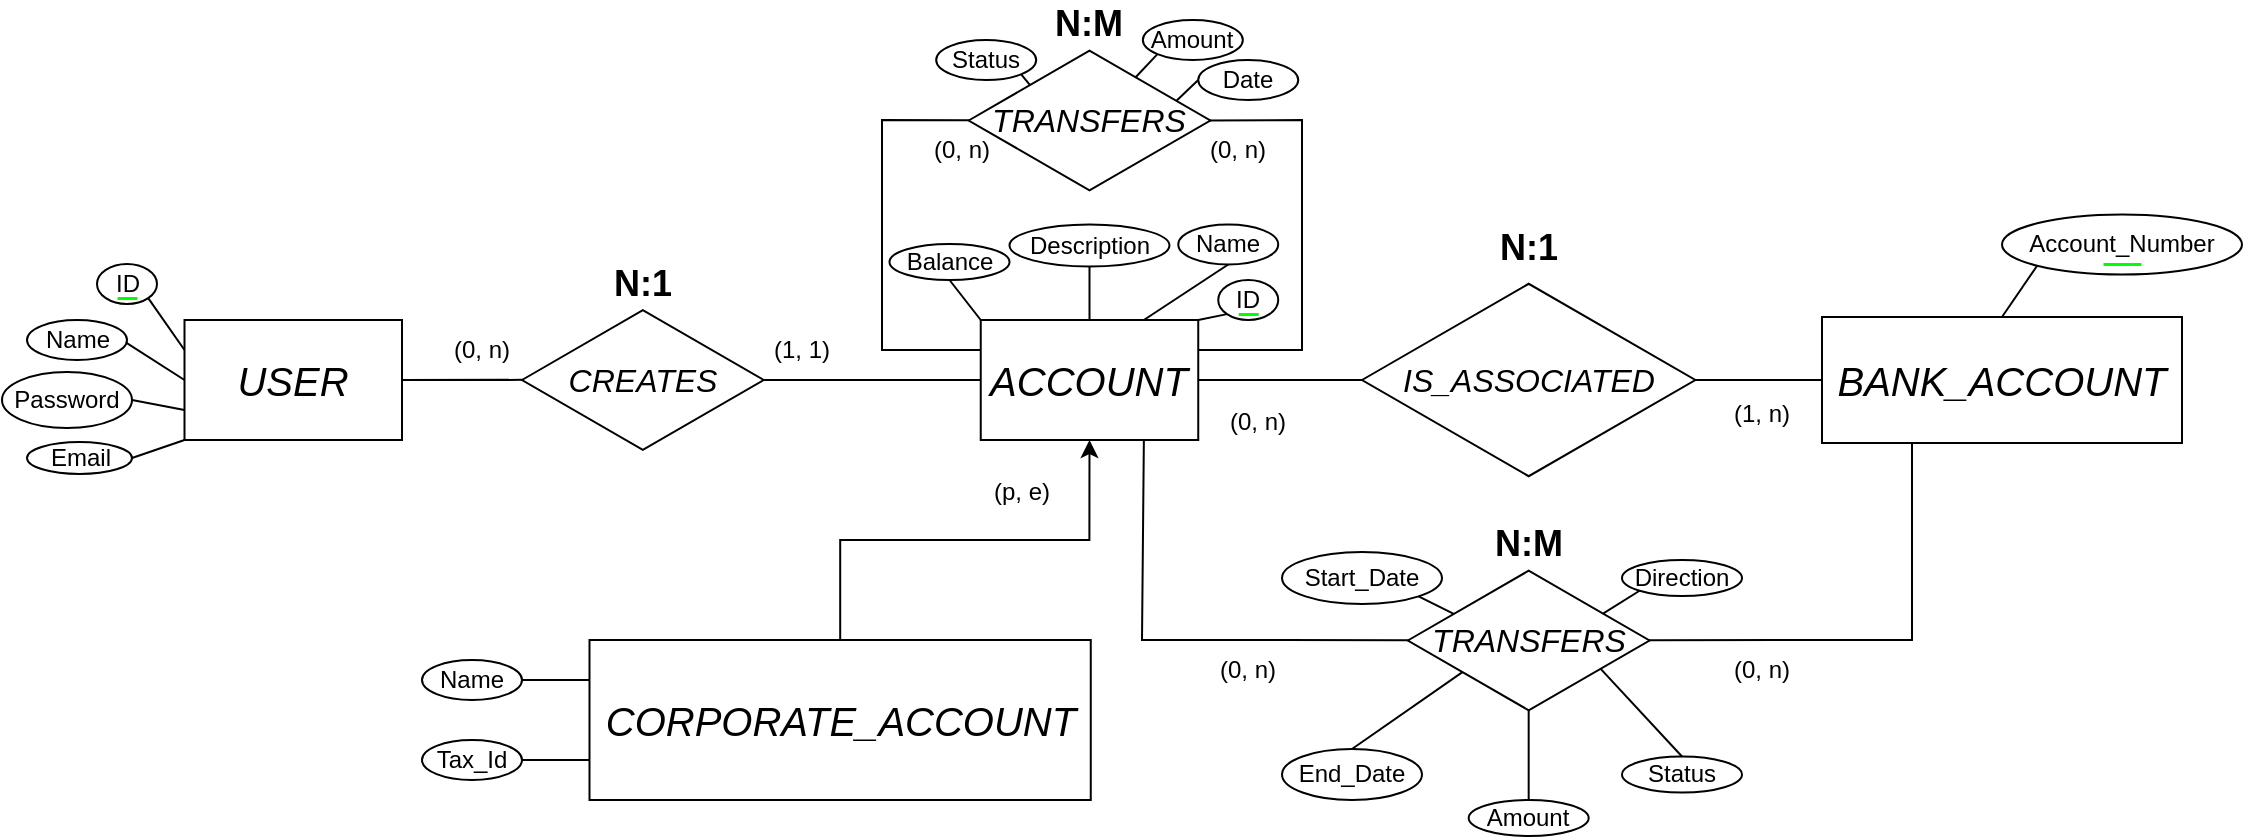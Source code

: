 <mxfile version="24.7.8">
  <diagram name="Página-1" id="oE5SToJG6d0fqBrR_LVp">
    <mxGraphModel dx="235" dy="146" grid="1" gridSize="10" guides="1" tooltips="1" connect="1" arrows="1" fold="1" page="1" pageScale="1" pageWidth="1169" pageHeight="827" math="0" shadow="0">
      <root>
        <mxCell id="0" />
        <mxCell id="1" parent="0" />
        <mxCell id="Xy_Kt93vGEhqBD_L53yG-1" value="ID" style="ellipse;whiteSpace=wrap;html=1;fillColor=none;" parent="1" vertex="1">
          <mxGeometry x="57.5" y="492" width="30" height="20" as="geometry" />
        </mxCell>
        <mxCell id="SnB1N_KesckS_-LBV5Pf-58" style="edgeStyle=orthogonalEdgeStyle;rounded=0;orthogonalLoop=1;jettySize=auto;html=1;exitX=0.5;exitY=1;exitDx=0;exitDy=0;" parent="1" edge="1">
          <mxGeometry relative="1" as="geometry">
            <mxPoint x="160.0" y="570" as="sourcePoint" />
            <mxPoint x="160.0" y="570" as="targetPoint" />
          </mxGeometry>
        </mxCell>
        <mxCell id="SnB1N_KesckS_-LBV5Pf-65" value="" style="endArrow=none;html=1;rounded=0;strokeWidth=1.5;strokeColor=#00ff00;jumpSize=6;endSize=6;" parent="1" edge="1">
          <mxGeometry width="50" height="50" relative="1" as="geometry">
            <mxPoint x="67.5" y="509" as="sourcePoint" />
            <mxPoint x="77.5" y="509" as="targetPoint" />
          </mxGeometry>
        </mxCell>
        <mxCell id="pcUj4MwKIDvx0GaRPvgX-3" value="&lt;i style=&quot;font-size: 20px;&quot;&gt;USER&lt;/i&gt;" style="rounded=0;whiteSpace=wrap;html=1;fillColor=none;align=center;" parent="1" vertex="1">
          <mxGeometry x="101.25" y="520" width="108.75" height="60" as="geometry" />
        </mxCell>
        <mxCell id="XwNhUvzAYBpl0VFSliFA-16" value="" style="endArrow=none;html=1;rounded=0;exitX=0;exitY=0.25;exitDx=0;exitDy=0;entryX=1;entryY=1;entryDx=0;entryDy=0;" parent="1" source="pcUj4MwKIDvx0GaRPvgX-3" target="Xy_Kt93vGEhqBD_L53yG-1" edge="1">
          <mxGeometry width="50" height="50" relative="1" as="geometry">
            <mxPoint x="106.24" y="598" as="sourcePoint" />
            <mxPoint x="90" y="510" as="targetPoint" />
          </mxGeometry>
        </mxCell>
        <mxCell id="XwNhUvzAYBpl0VFSliFA-22" value="&lt;span style=&quot;font-size: 16px;&quot;&gt;&lt;i&gt;CREATES&lt;/i&gt;&lt;/span&gt;" style="html=1;whiteSpace=wrap;aspect=fixed;shape=isoRectangle;fillColor=none;" parent="1" vertex="1">
          <mxGeometry x="270" y="513.75" width="120.84" height="72.5" as="geometry" />
        </mxCell>
        <mxCell id="XwNhUvzAYBpl0VFSliFA-27" value="(0, n)" style="text;html=1;align=center;verticalAlign=middle;whiteSpace=wrap;rounded=0;" parent="1" vertex="1">
          <mxGeometry x="220" y="520" width="60" height="30" as="geometry" />
        </mxCell>
        <mxCell id="XwNhUvzAYBpl0VFSliFA-31" value="" style="endArrow=none;html=1;rounded=0;exitX=1;exitY=0.5;exitDx=0;exitDy=0;entryX=0.004;entryY=0.499;entryDx=0;entryDy=0;entryPerimeter=0;" parent="1" source="pcUj4MwKIDvx0GaRPvgX-3" target="XwNhUvzAYBpl0VFSliFA-22" edge="1">
          <mxGeometry width="50" height="50" relative="1" as="geometry">
            <mxPoint x="261" y="559" as="sourcePoint" />
            <mxPoint x="290" y="559" as="targetPoint" />
          </mxGeometry>
        </mxCell>
        <mxCell id="jjyvyoVuMIes-spuAeXh-1" value="(1, 1)" style="text;html=1;align=center;verticalAlign=middle;whiteSpace=wrap;rounded=0;" parent="1" vertex="1">
          <mxGeometry x="380" y="520" width="60" height="30" as="geometry" />
        </mxCell>
        <mxCell id="yTSjlXrY0dPMjYInfQWD-1" value="&lt;b style=&quot;font-size: 18px;&quot;&gt;N:1&lt;/b&gt;" style="text;html=1;align=center;verticalAlign=middle;whiteSpace=wrap;rounded=0;fontSize=18;" parent="1" vertex="1">
          <mxGeometry x="303.75" y="490.25" width="53.33" height="23.5" as="geometry" />
        </mxCell>
        <mxCell id="sRWVKsXR1g_RUoGMcLxZ-1" value="Name" style="ellipse;whiteSpace=wrap;html=1;fillColor=none;" parent="1" vertex="1">
          <mxGeometry x="22.5" y="520" width="50" height="20" as="geometry" />
        </mxCell>
        <mxCell id="sRWVKsXR1g_RUoGMcLxZ-2" value="Email" style="ellipse;whiteSpace=wrap;html=1;fillColor=none;" parent="1" vertex="1">
          <mxGeometry x="22.5" y="581" width="52.5" height="16" as="geometry" />
        </mxCell>
        <mxCell id="sRWVKsXR1g_RUoGMcLxZ-3" value="Password" style="ellipse;whiteSpace=wrap;html=1;fillColor=none;" parent="1" vertex="1">
          <mxGeometry x="10" y="546" width="65" height="28" as="geometry" />
        </mxCell>
        <mxCell id="sRWVKsXR1g_RUoGMcLxZ-5" value="" style="endArrow=none;html=1;rounded=0;entryX=0.991;entryY=0.567;entryDx=0;entryDy=0;exitX=0;exitY=0.5;exitDx=0;exitDy=0;entryPerimeter=0;" parent="1" source="pcUj4MwKIDvx0GaRPvgX-3" target="sRWVKsXR1g_RUoGMcLxZ-1" edge="1">
          <mxGeometry width="50" height="50" relative="1" as="geometry">
            <mxPoint x="111" y="550" as="sourcePoint" />
            <mxPoint x="90" y="534" as="targetPoint" />
          </mxGeometry>
        </mxCell>
        <mxCell id="sRWVKsXR1g_RUoGMcLxZ-6" value="" style="endArrow=none;html=1;rounded=0;entryX=1;entryY=0.5;entryDx=0;entryDy=0;exitX=0;exitY=0.75;exitDx=0;exitDy=0;" parent="1" source="pcUj4MwKIDvx0GaRPvgX-3" target="sRWVKsXR1g_RUoGMcLxZ-3" edge="1">
          <mxGeometry width="50" height="50" relative="1" as="geometry">
            <mxPoint x="111" y="569" as="sourcePoint" />
            <mxPoint x="90" y="566" as="targetPoint" />
          </mxGeometry>
        </mxCell>
        <mxCell id="sRWVKsXR1g_RUoGMcLxZ-7" value="" style="endArrow=none;html=1;rounded=0;entryX=1;entryY=0.5;entryDx=0;entryDy=0;exitX=0;exitY=1;exitDx=0;exitDy=0;" parent="1" source="pcUj4MwKIDvx0GaRPvgX-3" target="sRWVKsXR1g_RUoGMcLxZ-2" edge="1">
          <mxGeometry width="50" height="50" relative="1" as="geometry">
            <mxPoint x="111" y="588" as="sourcePoint" />
            <mxPoint x="95" y="588" as="targetPoint" />
            <Array as="points" />
          </mxGeometry>
        </mxCell>
        <mxCell id="udv7P9SN18o3QwY9gsTe-19" value="" style="endArrow=none;html=1;rounded=0;exitX=0.994;exitY=0.5;exitDx=0;exitDy=0;entryX=0;entryY=0.5;entryDx=0;entryDy=0;exitPerimeter=0;" parent="1" source="XwNhUvzAYBpl0VFSliFA-22" target="udv7P9SN18o3QwY9gsTe-22" edge="1">
          <mxGeometry width="50" height="50" relative="1" as="geometry">
            <mxPoint x="390.84" y="549.88" as="sourcePoint" />
            <mxPoint x="460" y="550" as="targetPoint" />
          </mxGeometry>
        </mxCell>
        <mxCell id="udv7P9SN18o3QwY9gsTe-22" value="&lt;span style=&quot;font-size: 20px;&quot;&gt;&lt;i&gt;ACCOUNT&lt;/i&gt;&lt;/span&gt;" style="rounded=0;whiteSpace=wrap;html=1;fillColor=none;align=center;" parent="1" vertex="1">
          <mxGeometry x="499.37" y="520" width="108.75" height="60" as="geometry" />
        </mxCell>
        <mxCell id="udv7P9SN18o3QwY9gsTe-41" value="ID" style="ellipse;whiteSpace=wrap;html=1;fillColor=none;" parent="1" vertex="1">
          <mxGeometry x="618.12" y="500" width="30" height="20" as="geometry" />
        </mxCell>
        <mxCell id="udv7P9SN18o3QwY9gsTe-43" value="" style="endArrow=none;html=1;rounded=0;strokeWidth=1.5;strokeColor=#00ff00;jumpSize=6;endSize=6;" parent="1" edge="1">
          <mxGeometry width="50" height="50" relative="1" as="geometry">
            <mxPoint x="628.12" y="517" as="sourcePoint" />
            <mxPoint x="638.12" y="517" as="targetPoint" />
          </mxGeometry>
        </mxCell>
        <mxCell id="udv7P9SN18o3QwY9gsTe-48" value="" style="endArrow=none;html=1;rounded=0;entryX=0;entryY=1;entryDx=0;entryDy=0;exitX=1;exitY=0;exitDx=0;exitDy=0;" parent="1" source="udv7P9SN18o3QwY9gsTe-22" target="udv7P9SN18o3QwY9gsTe-41" edge="1">
          <mxGeometry width="50" height="50" relative="1" as="geometry">
            <mxPoint x="581" y="520" as="sourcePoint" />
            <mxPoint x="510" y="517" as="targetPoint" />
            <Array as="points" />
          </mxGeometry>
        </mxCell>
        <mxCell id="udv7P9SN18o3QwY9gsTe-100" value="" style="endArrow=none;html=1;rounded=0;exitX=1;exitY=0.5;exitDx=0;exitDy=0;entryX=0.004;entryY=0.5;entryDx=0;entryDy=0;entryPerimeter=0;" parent="1" source="udv7P9SN18o3QwY9gsTe-22" target="view_wPLEvit3rdJmK0Wfpy-26" edge="1">
          <mxGeometry width="50" height="50" relative="1" as="geometry">
            <mxPoint x="400" y="560" as="sourcePoint" />
            <mxPoint x="700" y="550" as="targetPoint" />
          </mxGeometry>
        </mxCell>
        <mxCell id="view_wPLEvit3rdJmK0Wfpy-2" value="" style="endArrow=none;html=1;rounded=0;entryX=0;entryY=0.25;entryDx=0;entryDy=0;exitX=0.004;exitY=0.498;exitDx=0;exitDy=0;exitPerimeter=0;" edge="1" parent="1" source="view_wPLEvit3rdJmK0Wfpy-5" target="udv7P9SN18o3QwY9gsTe-22">
          <mxGeometry width="50" height="50" relative="1" as="geometry">
            <mxPoint x="490" y="420" as="sourcePoint" />
            <mxPoint x="280" y="560" as="targetPoint" />
            <Array as="points">
              <mxPoint x="450" y="420" />
              <mxPoint x="450" y="535" />
            </Array>
          </mxGeometry>
        </mxCell>
        <mxCell id="view_wPLEvit3rdJmK0Wfpy-5" value="&lt;span style=&quot;font-size: 16px;&quot;&gt;&lt;i&gt;TRANSFERS&lt;/i&gt;&lt;/span&gt;" style="html=1;whiteSpace=wrap;aspect=fixed;shape=isoRectangle;fillColor=none;" vertex="1" parent="1">
          <mxGeometry x="493.33" y="384" width="120.84" height="72.5" as="geometry" />
        </mxCell>
        <mxCell id="view_wPLEvit3rdJmK0Wfpy-6" value="" style="endArrow=none;html=1;rounded=0;entryX=1;entryY=0.25;entryDx=0;entryDy=0;exitX=0.993;exitY=0.5;exitDx=0;exitDy=0;exitPerimeter=0;" edge="1" parent="1" source="view_wPLEvit3rdJmK0Wfpy-5" target="udv7P9SN18o3QwY9gsTe-22">
          <mxGeometry width="50" height="50" relative="1" as="geometry">
            <mxPoint x="650" y="420" as="sourcePoint" />
            <mxPoint x="509" y="545" as="targetPoint" />
            <Array as="points">
              <mxPoint x="660" y="420" />
              <mxPoint x="660" y="535" />
            </Array>
          </mxGeometry>
        </mxCell>
        <mxCell id="view_wPLEvit3rdJmK0Wfpy-8" value="Name" style="ellipse;whiteSpace=wrap;html=1;fillColor=none;" vertex="1" parent="1">
          <mxGeometry x="598.12" y="472.25" width="50" height="20" as="geometry" />
        </mxCell>
        <mxCell id="view_wPLEvit3rdJmK0Wfpy-10" value="Balance" style="ellipse;whiteSpace=wrap;html=1;fillColor=none;" vertex="1" parent="1">
          <mxGeometry x="453.75" y="482" width="60" height="18" as="geometry" />
        </mxCell>
        <mxCell id="view_wPLEvit3rdJmK0Wfpy-11" value="Description" style="ellipse;whiteSpace=wrap;html=1;fillColor=none;" vertex="1" parent="1">
          <mxGeometry x="513.75" y="472.25" width="80" height="21" as="geometry" />
        </mxCell>
        <mxCell id="view_wPLEvit3rdJmK0Wfpy-12" value="" style="endArrow=none;html=1;rounded=0;entryX=0.5;entryY=1;entryDx=0;entryDy=0;exitX=0.5;exitY=0;exitDx=0;exitDy=0;" edge="1" parent="1" source="udv7P9SN18o3QwY9gsTe-22" target="view_wPLEvit3rdJmK0Wfpy-11">
          <mxGeometry width="50" height="50" relative="1" as="geometry">
            <mxPoint x="618" y="530" as="sourcePoint" />
            <mxPoint x="623" y="521" as="targetPoint" />
            <Array as="points" />
          </mxGeometry>
        </mxCell>
        <mxCell id="view_wPLEvit3rdJmK0Wfpy-13" value="" style="endArrow=none;html=1;rounded=0;entryX=0.5;entryY=1;entryDx=0;entryDy=0;exitX=0;exitY=0;exitDx=0;exitDy=0;" edge="1" parent="1" source="udv7P9SN18o3QwY9gsTe-22" target="view_wPLEvit3rdJmK0Wfpy-10">
          <mxGeometry width="50" height="50" relative="1" as="geometry">
            <mxPoint x="564" y="530" as="sourcePoint" />
            <mxPoint x="570" y="511" as="targetPoint" />
            <Array as="points" />
          </mxGeometry>
        </mxCell>
        <mxCell id="view_wPLEvit3rdJmK0Wfpy-14" value="" style="endArrow=none;html=1;rounded=0;entryX=0.5;entryY=1;entryDx=0;entryDy=0;exitX=0.75;exitY=0;exitDx=0;exitDy=0;" edge="1" parent="1" source="udv7P9SN18o3QwY9gsTe-22" target="view_wPLEvit3rdJmK0Wfpy-8">
          <mxGeometry width="50" height="50" relative="1" as="geometry">
            <mxPoint x="564" y="530" as="sourcePoint" />
            <mxPoint x="564" y="500" as="targetPoint" />
            <Array as="points" />
          </mxGeometry>
        </mxCell>
        <mxCell id="view_wPLEvit3rdJmK0Wfpy-15" value="(0, n)" style="text;html=1;align=center;verticalAlign=middle;whiteSpace=wrap;rounded=0;" vertex="1" parent="1">
          <mxGeometry x="598.12" y="420" width="60" height="30" as="geometry" />
        </mxCell>
        <mxCell id="view_wPLEvit3rdJmK0Wfpy-16" value="(0, n)" style="text;html=1;align=center;verticalAlign=middle;whiteSpace=wrap;rounded=0;" vertex="1" parent="1">
          <mxGeometry x="460" y="420" width="60" height="30" as="geometry" />
        </mxCell>
        <mxCell id="view_wPLEvit3rdJmK0Wfpy-17" value="&lt;b style=&quot;font-size: 18px;&quot;&gt;N:M&lt;/b&gt;" style="text;html=1;align=center;verticalAlign=middle;whiteSpace=wrap;rounded=0;fontSize=18;" vertex="1" parent="1">
          <mxGeometry x="527.09" y="360.5" width="53.33" height="23.5" as="geometry" />
        </mxCell>
        <mxCell id="view_wPLEvit3rdJmK0Wfpy-18" value="Status" style="ellipse;whiteSpace=wrap;html=1;fillColor=none;" vertex="1" parent="1">
          <mxGeometry x="477.09" y="380" width="50" height="20" as="geometry" />
        </mxCell>
        <mxCell id="view_wPLEvit3rdJmK0Wfpy-19" value="Amount" style="ellipse;whiteSpace=wrap;html=1;fillColor=none;" vertex="1" parent="1">
          <mxGeometry x="580.42" y="370" width="50" height="20" as="geometry" />
        </mxCell>
        <mxCell id="view_wPLEvit3rdJmK0Wfpy-20" value="Date" style="ellipse;whiteSpace=wrap;html=1;fillColor=none;" vertex="1" parent="1">
          <mxGeometry x="608.12" y="390" width="50" height="20" as="geometry" />
        </mxCell>
        <mxCell id="view_wPLEvit3rdJmK0Wfpy-21" value="" style="endArrow=none;html=1;rounded=0;entryX=0;entryY=0.5;entryDx=0;entryDy=0;exitX=0.86;exitY=0.364;exitDx=0;exitDy=0;exitPerimeter=0;" edge="1" parent="1" source="view_wPLEvit3rdJmK0Wfpy-5" target="view_wPLEvit3rdJmK0Wfpy-20">
          <mxGeometry width="50" height="50" relative="1" as="geometry">
            <mxPoint x="591" y="530" as="sourcePoint" />
            <mxPoint x="633" y="502" as="targetPoint" />
            <Array as="points" />
          </mxGeometry>
        </mxCell>
        <mxCell id="view_wPLEvit3rdJmK0Wfpy-22" value="" style="endArrow=none;html=1;rounded=0;entryX=0;entryY=1;entryDx=0;entryDy=0;exitX=0.69;exitY=0.203;exitDx=0;exitDy=0;exitPerimeter=0;" edge="1" parent="1" source="view_wPLEvit3rdJmK0Wfpy-5" target="view_wPLEvit3rdJmK0Wfpy-19">
          <mxGeometry width="50" height="50" relative="1" as="geometry">
            <mxPoint x="610" y="422" as="sourcePoint" />
            <mxPoint x="625" y="417" as="targetPoint" />
            <Array as="points" />
          </mxGeometry>
        </mxCell>
        <mxCell id="view_wPLEvit3rdJmK0Wfpy-23" value="" style="endArrow=none;html=1;rounded=0;entryX=1;entryY=1;entryDx=0;entryDy=0;exitX=0.254;exitY=0.256;exitDx=0;exitDy=0;exitPerimeter=0;" edge="1" parent="1" source="view_wPLEvit3rdJmK0Wfpy-5" target="view_wPLEvit3rdJmK0Wfpy-18">
          <mxGeometry width="50" height="50" relative="1" as="geometry">
            <mxPoint x="587" y="409" as="sourcePoint" />
            <mxPoint x="598" y="397" as="targetPoint" />
            <Array as="points" />
          </mxGeometry>
        </mxCell>
        <mxCell id="view_wPLEvit3rdJmK0Wfpy-59" style="edgeStyle=orthogonalEdgeStyle;rounded=0;orthogonalLoop=1;jettySize=auto;html=1;entryX=0.5;entryY=1;entryDx=0;entryDy=0;" edge="1" parent="1" source="view_wPLEvit3rdJmK0Wfpy-24" target="udv7P9SN18o3QwY9gsTe-22">
          <mxGeometry relative="1" as="geometry" />
        </mxCell>
        <mxCell id="view_wPLEvit3rdJmK0Wfpy-24" value="&lt;span style=&quot;font-size: 20px;&quot;&gt;&lt;i&gt;CORPORATE_ACCOUNT&lt;/i&gt;&lt;/span&gt;" style="rounded=0;whiteSpace=wrap;html=1;fillColor=none;align=center;" vertex="1" parent="1">
          <mxGeometry x="303.75" y="680" width="250.63" height="80" as="geometry" />
        </mxCell>
        <mxCell id="view_wPLEvit3rdJmK0Wfpy-26" value="&lt;span style=&quot;font-size: 16px;&quot;&gt;&lt;i&gt;IS_ASSOCIATED&lt;/i&gt;&lt;/span&gt;" style="html=1;whiteSpace=wrap;aspect=fixed;shape=isoRectangle;fillColor=none;" vertex="1" parent="1">
          <mxGeometry x="690" y="500" width="166.68" height="100" as="geometry" />
        </mxCell>
        <mxCell id="view_wPLEvit3rdJmK0Wfpy-27" value="&lt;span style=&quot;font-size: 20px;&quot;&gt;&lt;i&gt;BANK_ACCOUNT&lt;/i&gt;&lt;/span&gt;" style="rounded=0;whiteSpace=wrap;html=1;fillColor=none;align=center;" vertex="1" parent="1">
          <mxGeometry x="920" y="518.5" width="180" height="63" as="geometry" />
        </mxCell>
        <mxCell id="view_wPLEvit3rdJmK0Wfpy-28" value="" style="endArrow=none;html=1;rounded=0;entryX=0;entryY=0.5;entryDx=0;entryDy=0;exitX=0.997;exitY=0.5;exitDx=0;exitDy=0;exitPerimeter=0;" edge="1" parent="1" source="view_wPLEvit3rdJmK0Wfpy-26" target="view_wPLEvit3rdJmK0Wfpy-27">
          <mxGeometry width="50" height="50" relative="1" as="geometry">
            <mxPoint x="880" y="550" as="sourcePoint" />
            <mxPoint x="721" y="560" as="targetPoint" />
          </mxGeometry>
        </mxCell>
        <mxCell id="view_wPLEvit3rdJmK0Wfpy-29" value="Account_Number" style="ellipse;whiteSpace=wrap;html=1;fillColor=none;" vertex="1" parent="1">
          <mxGeometry x="1010" y="467.25" width="120" height="30" as="geometry" />
        </mxCell>
        <mxCell id="view_wPLEvit3rdJmK0Wfpy-30" value="" style="endArrow=none;html=1;rounded=0;strokeWidth=1.5;strokeColor=#00ff00;jumpSize=6;endSize=6;" edge="1" parent="1">
          <mxGeometry width="50" height="50" relative="1" as="geometry">
            <mxPoint x="1060.5" y="491.97" as="sourcePoint" />
            <mxPoint x="1079.5" y="491.97" as="targetPoint" />
          </mxGeometry>
        </mxCell>
        <mxCell id="view_wPLEvit3rdJmK0Wfpy-31" value="" style="endArrow=none;html=1;rounded=0;entryX=0.5;entryY=0;entryDx=0;entryDy=0;exitX=0;exitY=1;exitDx=0;exitDy=0;" edge="1" parent="1" source="view_wPLEvit3rdJmK0Wfpy-29" target="view_wPLEvit3rdJmK0Wfpy-27">
          <mxGeometry width="50" height="50" relative="1" as="geometry">
            <mxPoint x="866" y="560" as="sourcePoint" />
            <mxPoint x="930" y="560" as="targetPoint" />
          </mxGeometry>
        </mxCell>
        <mxCell id="view_wPLEvit3rdJmK0Wfpy-32" value="&lt;b style=&quot;font-size: 18px;&quot;&gt;N:1&lt;/b&gt;" style="text;html=1;align=center;verticalAlign=middle;whiteSpace=wrap;rounded=0;fontSize=18;" vertex="1" parent="1">
          <mxGeometry x="746.67" y="472.25" width="53.33" height="23.5" as="geometry" />
        </mxCell>
        <mxCell id="view_wPLEvit3rdJmK0Wfpy-33" value="(0, n)" style="text;html=1;align=center;verticalAlign=middle;whiteSpace=wrap;rounded=0;" vertex="1" parent="1">
          <mxGeometry x="608.12" y="556.25" width="60" height="30" as="geometry" />
        </mxCell>
        <mxCell id="view_wPLEvit3rdJmK0Wfpy-35" value="(1, n)" style="text;html=1;align=center;verticalAlign=middle;whiteSpace=wrap;rounded=0;" vertex="1" parent="1">
          <mxGeometry x="860" y="551.5" width="60" height="30" as="geometry" />
        </mxCell>
        <mxCell id="view_wPLEvit3rdJmK0Wfpy-37" value="&lt;span style=&quot;font-size: 16px;&quot;&gt;&lt;i&gt;TRANSFERS&lt;/i&gt;&lt;/span&gt;" style="html=1;whiteSpace=wrap;aspect=fixed;shape=isoRectangle;fillColor=none;" vertex="1" parent="1">
          <mxGeometry x="712.92" y="644" width="120.84" height="72.5" as="geometry" />
        </mxCell>
        <mxCell id="view_wPLEvit3rdJmK0Wfpy-40" value="" style="endArrow=none;html=1;rounded=0;exitX=0.75;exitY=1;exitDx=0;exitDy=0;entryX=0.006;entryY=0.499;entryDx=0;entryDy=0;entryPerimeter=0;" edge="1" parent="1" source="udv7P9SN18o3QwY9gsTe-22" target="view_wPLEvit3rdJmK0Wfpy-37">
          <mxGeometry width="50" height="50" relative="1" as="geometry">
            <mxPoint x="617.33" y="559.05" as="sourcePoint" />
            <mxPoint x="700" y="680" as="targetPoint" />
            <Array as="points">
              <mxPoint x="580" y="680" />
              <mxPoint x="650" y="680" />
            </Array>
          </mxGeometry>
        </mxCell>
        <mxCell id="view_wPLEvit3rdJmK0Wfpy-43" value="" style="endArrow=none;html=1;rounded=0;exitX=0.25;exitY=1;exitDx=0;exitDy=0;entryX=0.997;entryY=0.498;entryDx=0;entryDy=0;entryPerimeter=0;" edge="1" parent="1" source="view_wPLEvit3rdJmK0Wfpy-27" target="view_wPLEvit3rdJmK0Wfpy-37">
          <mxGeometry width="50" height="50" relative="1" as="geometry">
            <mxPoint x="591" y="590" as="sourcePoint" />
            <mxPoint x="724" y="690" as="targetPoint" />
            <Array as="points">
              <mxPoint x="965" y="680" />
            </Array>
          </mxGeometry>
        </mxCell>
        <mxCell id="view_wPLEvit3rdJmK0Wfpy-44" value="(0, n)" style="text;html=1;align=center;verticalAlign=middle;whiteSpace=wrap;rounded=0;" vertex="1" parent="1">
          <mxGeometry x="603.12" y="680" width="60" height="30" as="geometry" />
        </mxCell>
        <mxCell id="view_wPLEvit3rdJmK0Wfpy-45" value="(0, n)" style="text;html=1;align=center;verticalAlign=middle;whiteSpace=wrap;rounded=0;" vertex="1" parent="1">
          <mxGeometry x="860" y="680" width="60" height="30" as="geometry" />
        </mxCell>
        <mxCell id="view_wPLEvit3rdJmK0Wfpy-47" value="&lt;b style=&quot;font-size: 18px;&quot;&gt;N:M&lt;/b&gt;" style="text;html=1;align=center;verticalAlign=middle;whiteSpace=wrap;rounded=0;fontSize=18;" vertex="1" parent="1">
          <mxGeometry x="746.67" y="620.5" width="53.33" height="23.5" as="geometry" />
        </mxCell>
        <mxCell id="view_wPLEvit3rdJmK0Wfpy-48" value="Direction" style="ellipse;whiteSpace=wrap;html=1;fillColor=none;" vertex="1" parent="1">
          <mxGeometry x="820" y="640" width="60" height="18" as="geometry" />
        </mxCell>
        <mxCell id="view_wPLEvit3rdJmK0Wfpy-49" value="Start_Date" style="ellipse;whiteSpace=wrap;html=1;fillColor=none;" vertex="1" parent="1">
          <mxGeometry x="650" y="636" width="80" height="26" as="geometry" />
        </mxCell>
        <mxCell id="view_wPLEvit3rdJmK0Wfpy-50" value="End_Date" style="ellipse;whiteSpace=wrap;html=1;fillColor=none;" vertex="1" parent="1">
          <mxGeometry x="650" y="734.5" width="70" height="25.5" as="geometry" />
        </mxCell>
        <mxCell id="view_wPLEvit3rdJmK0Wfpy-51" value="Status" style="ellipse;whiteSpace=wrap;html=1;fillColor=none;" vertex="1" parent="1">
          <mxGeometry x="820" y="738.25" width="60" height="18" as="geometry" />
        </mxCell>
        <mxCell id="view_wPLEvit3rdJmK0Wfpy-52" value="Amount" style="ellipse;whiteSpace=wrap;html=1;fillColor=none;" vertex="1" parent="1">
          <mxGeometry x="743.34" y="760" width="60" height="18" as="geometry" />
        </mxCell>
        <mxCell id="view_wPLEvit3rdJmK0Wfpy-54" value="" style="endArrow=none;html=1;rounded=0;exitX=0.19;exitY=0.317;exitDx=0;exitDy=0;entryX=1;entryY=1;entryDx=0;entryDy=0;exitPerimeter=0;" edge="1" parent="1" source="view_wPLEvit3rdJmK0Wfpy-37" target="view_wPLEvit3rdJmK0Wfpy-49">
          <mxGeometry width="50" height="50" relative="1" as="geometry">
            <mxPoint x="618" y="560" as="sourcePoint" />
            <mxPoint x="701" y="560" as="targetPoint" />
          </mxGeometry>
        </mxCell>
        <mxCell id="view_wPLEvit3rdJmK0Wfpy-55" value="" style="endArrow=none;html=1;rounded=0;exitX=0.806;exitY=0.317;exitDx=0;exitDy=0;entryX=0;entryY=1;entryDx=0;entryDy=0;exitPerimeter=0;" edge="1" parent="1" source="view_wPLEvit3rdJmK0Wfpy-37" target="view_wPLEvit3rdJmK0Wfpy-48">
          <mxGeometry width="50" height="50" relative="1" as="geometry">
            <mxPoint x="734" y="683" as="sourcePoint" />
            <mxPoint x="700" y="670" as="targetPoint" />
          </mxGeometry>
        </mxCell>
        <mxCell id="view_wPLEvit3rdJmK0Wfpy-56" value="" style="endArrow=none;html=1;rounded=0;exitX=0.5;exitY=0;exitDx=0;exitDy=0;entryX=0.797;entryY=0.694;entryDx=0;entryDy=0;entryPerimeter=0;" edge="1" parent="1" source="view_wPLEvit3rdJmK0Wfpy-51" target="view_wPLEvit3rdJmK0Wfpy-37">
          <mxGeometry width="50" height="50" relative="1" as="geometry">
            <mxPoint x="820" y="677" as="sourcePoint" />
            <mxPoint x="829" y="669" as="targetPoint" />
          </mxGeometry>
        </mxCell>
        <mxCell id="view_wPLEvit3rdJmK0Wfpy-57" value="" style="endArrow=none;html=1;rounded=0;entryX=0.5;entryY=0;entryDx=0;entryDy=0;exitX=0.5;exitY=0.974;exitDx=0;exitDy=0;exitPerimeter=0;" edge="1" parent="1" source="view_wPLEvit3rdJmK0Wfpy-37" target="view_wPLEvit3rdJmK0Wfpy-52">
          <mxGeometry width="50" height="50" relative="1" as="geometry">
            <mxPoint x="774" y="720" as="sourcePoint" />
            <mxPoint x="819" y="704" as="targetPoint" />
          </mxGeometry>
        </mxCell>
        <mxCell id="view_wPLEvit3rdJmK0Wfpy-58" value="" style="endArrow=none;html=1;rounded=0;entryX=0.5;entryY=0;entryDx=0;entryDy=0;exitX=0.226;exitY=0.718;exitDx=0;exitDy=0;exitPerimeter=0;" edge="1" parent="1" source="view_wPLEvit3rdJmK0Wfpy-37" target="view_wPLEvit3rdJmK0Wfpy-50">
          <mxGeometry width="50" height="50" relative="1" as="geometry">
            <mxPoint x="783" y="725" as="sourcePoint" />
            <mxPoint x="783" y="770" as="targetPoint" />
          </mxGeometry>
        </mxCell>
        <mxCell id="view_wPLEvit3rdJmK0Wfpy-61" value="(p, e)" style="text;html=1;align=center;verticalAlign=middle;whiteSpace=wrap;rounded=0;" vertex="1" parent="1">
          <mxGeometry x="490" y="590.5" width="60" height="30" as="geometry" />
        </mxCell>
        <mxCell id="view_wPLEvit3rdJmK0Wfpy-62" value="Name" style="ellipse;whiteSpace=wrap;html=1;fillColor=none;" vertex="1" parent="1">
          <mxGeometry x="220" y="690" width="50" height="20" as="geometry" />
        </mxCell>
        <mxCell id="view_wPLEvit3rdJmK0Wfpy-63" value="Tax_Id" style="ellipse;whiteSpace=wrap;html=1;fillColor=none;" vertex="1" parent="1">
          <mxGeometry x="220" y="730" width="50" height="20" as="geometry" />
        </mxCell>
        <mxCell id="view_wPLEvit3rdJmK0Wfpy-64" value="" style="endArrow=none;html=1;rounded=0;exitX=1;exitY=0.5;exitDx=0;exitDy=0;entryX=0;entryY=0.25;entryDx=0;entryDy=0;" edge="1" parent="1" source="view_wPLEvit3rdJmK0Wfpy-62" target="view_wPLEvit3rdJmK0Wfpy-24">
          <mxGeometry width="50" height="50" relative="1" as="geometry">
            <mxPoint x="220" y="560" as="sourcePoint" />
            <mxPoint x="280" y="560" as="targetPoint" />
          </mxGeometry>
        </mxCell>
        <mxCell id="view_wPLEvit3rdJmK0Wfpy-65" value="" style="endArrow=none;html=1;rounded=0;exitX=1;exitY=0.5;exitDx=0;exitDy=0;entryX=0;entryY=0.75;entryDx=0;entryDy=0;" edge="1" parent="1" source="view_wPLEvit3rdJmK0Wfpy-63" target="view_wPLEvit3rdJmK0Wfpy-24">
          <mxGeometry width="50" height="50" relative="1" as="geometry">
            <mxPoint x="280" y="710" as="sourcePoint" />
            <mxPoint x="300" y="740" as="targetPoint" />
          </mxGeometry>
        </mxCell>
      </root>
    </mxGraphModel>
  </diagram>
</mxfile>
